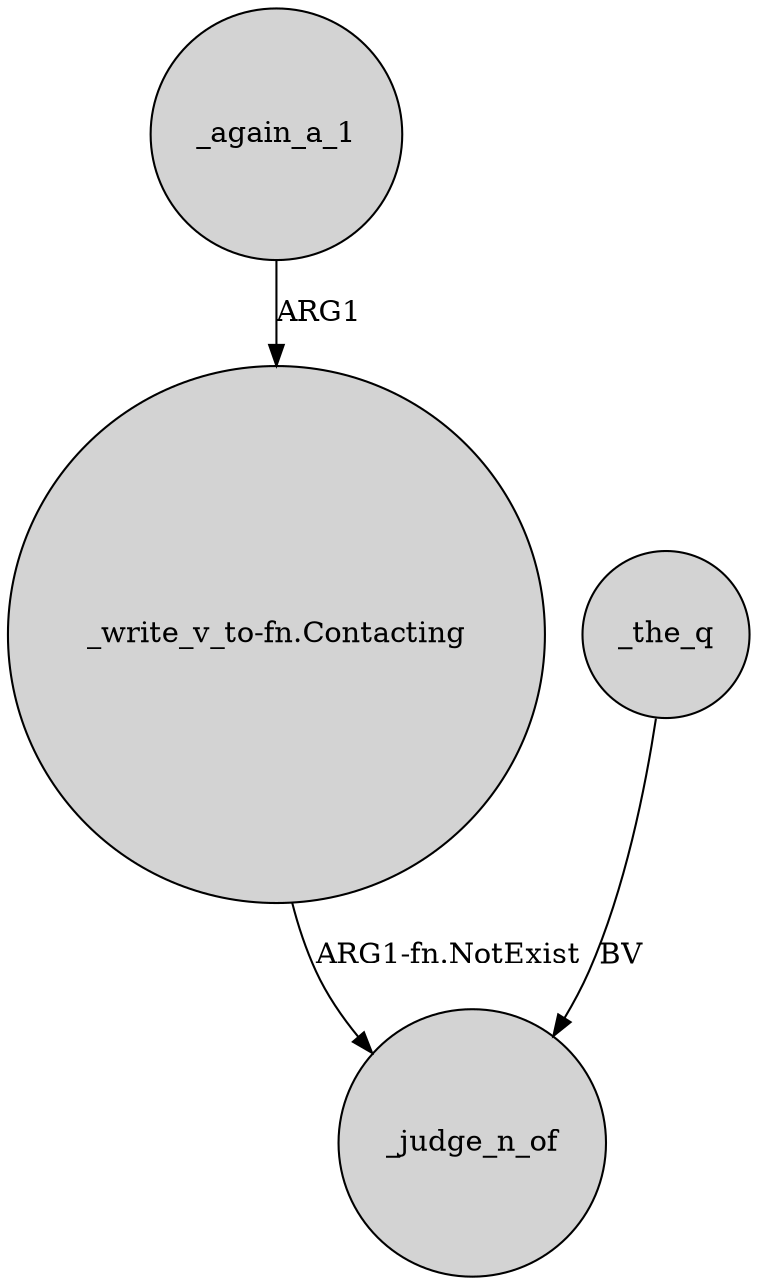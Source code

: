 digraph {
	node [shape=circle style=filled]
	_again_a_1 -> "_write_v_to-fn.Contacting" [label=ARG1]
	"_write_v_to-fn.Contacting" -> _judge_n_of [label="ARG1-fn.NotExist"]
	_the_q -> _judge_n_of [label=BV]
}
